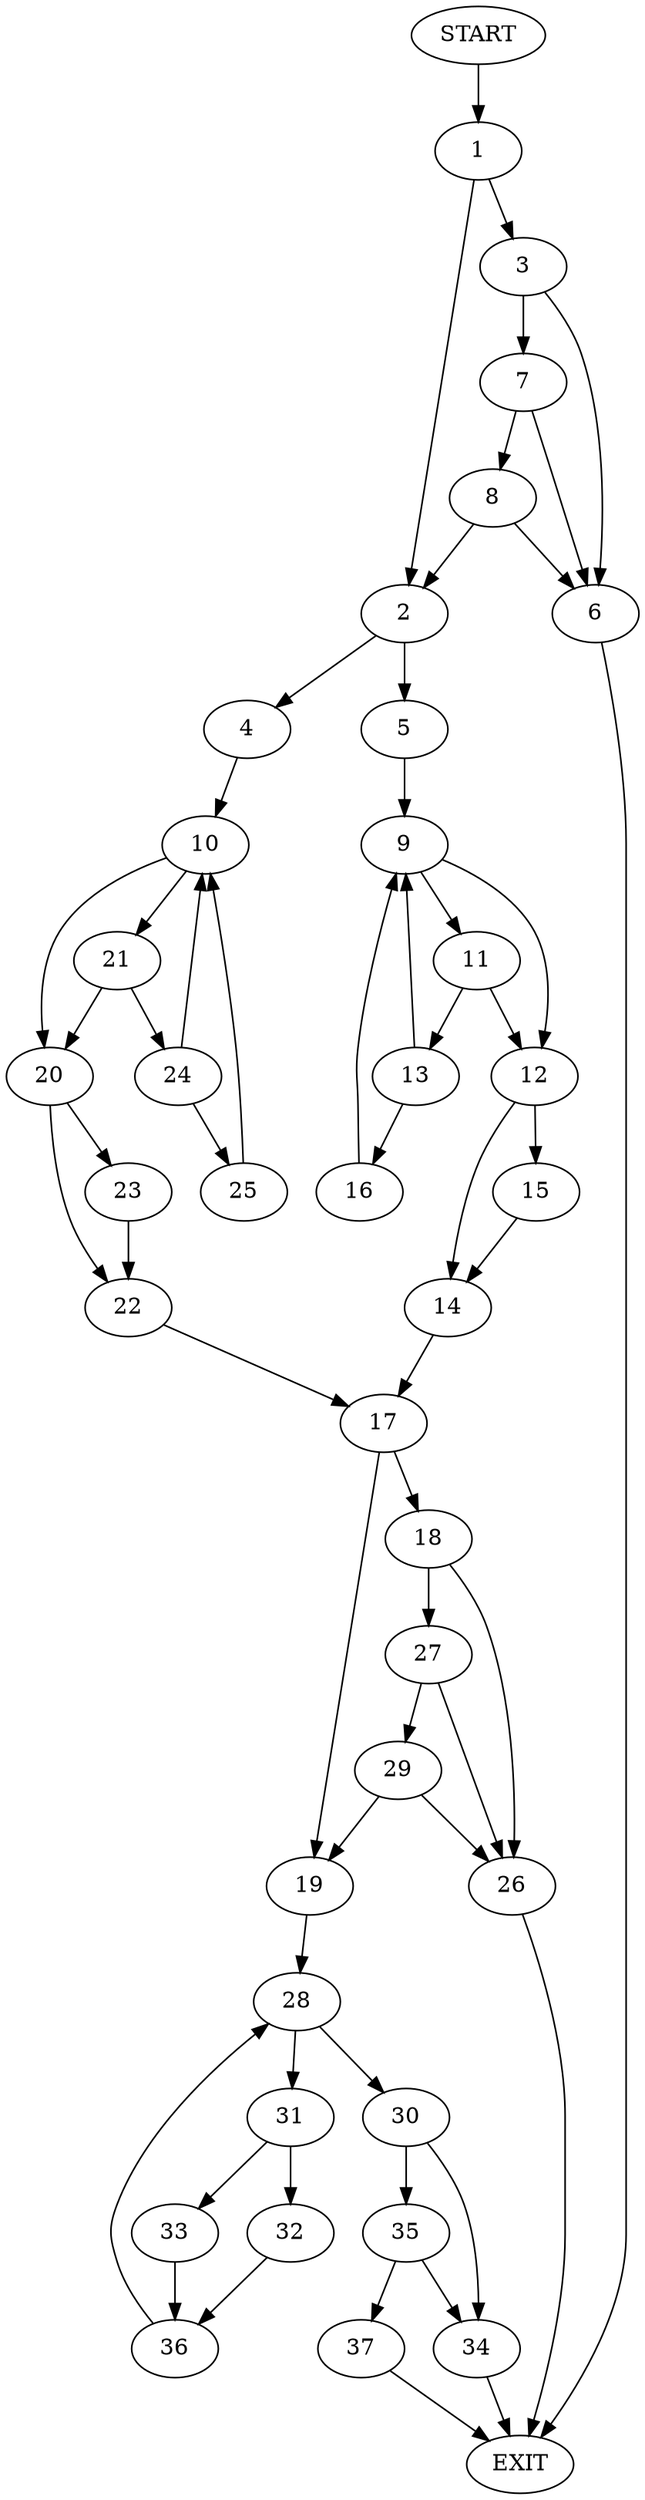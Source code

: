 digraph {
0 [label="START"]
38 [label="EXIT"]
0 -> 1
1 -> 2
1 -> 3
2 -> 4
2 -> 5
3 -> 6
3 -> 7
7 -> 6
7 -> 8
6 -> 38
8 -> 6
8 -> 2
5 -> 9
4 -> 10
9 -> 11
9 -> 12
11 -> 13
11 -> 12
12 -> 14
12 -> 15
13 -> 16
13 -> 9
16 -> 9
14 -> 17
15 -> 14
17 -> 18
17 -> 19
10 -> 20
10 -> 21
20 -> 22
20 -> 23
21 -> 20
21 -> 24
24 -> 25
24 -> 10
25 -> 10
22 -> 17
23 -> 22
18 -> 26
18 -> 27
19 -> 28
27 -> 26
27 -> 29
26 -> 38
29 -> 26
29 -> 19
28 -> 30
28 -> 31
31 -> 32
31 -> 33
30 -> 34
30 -> 35
32 -> 36
33 -> 36
36 -> 28
35 -> 34
35 -> 37
34 -> 38
37 -> 38
}
